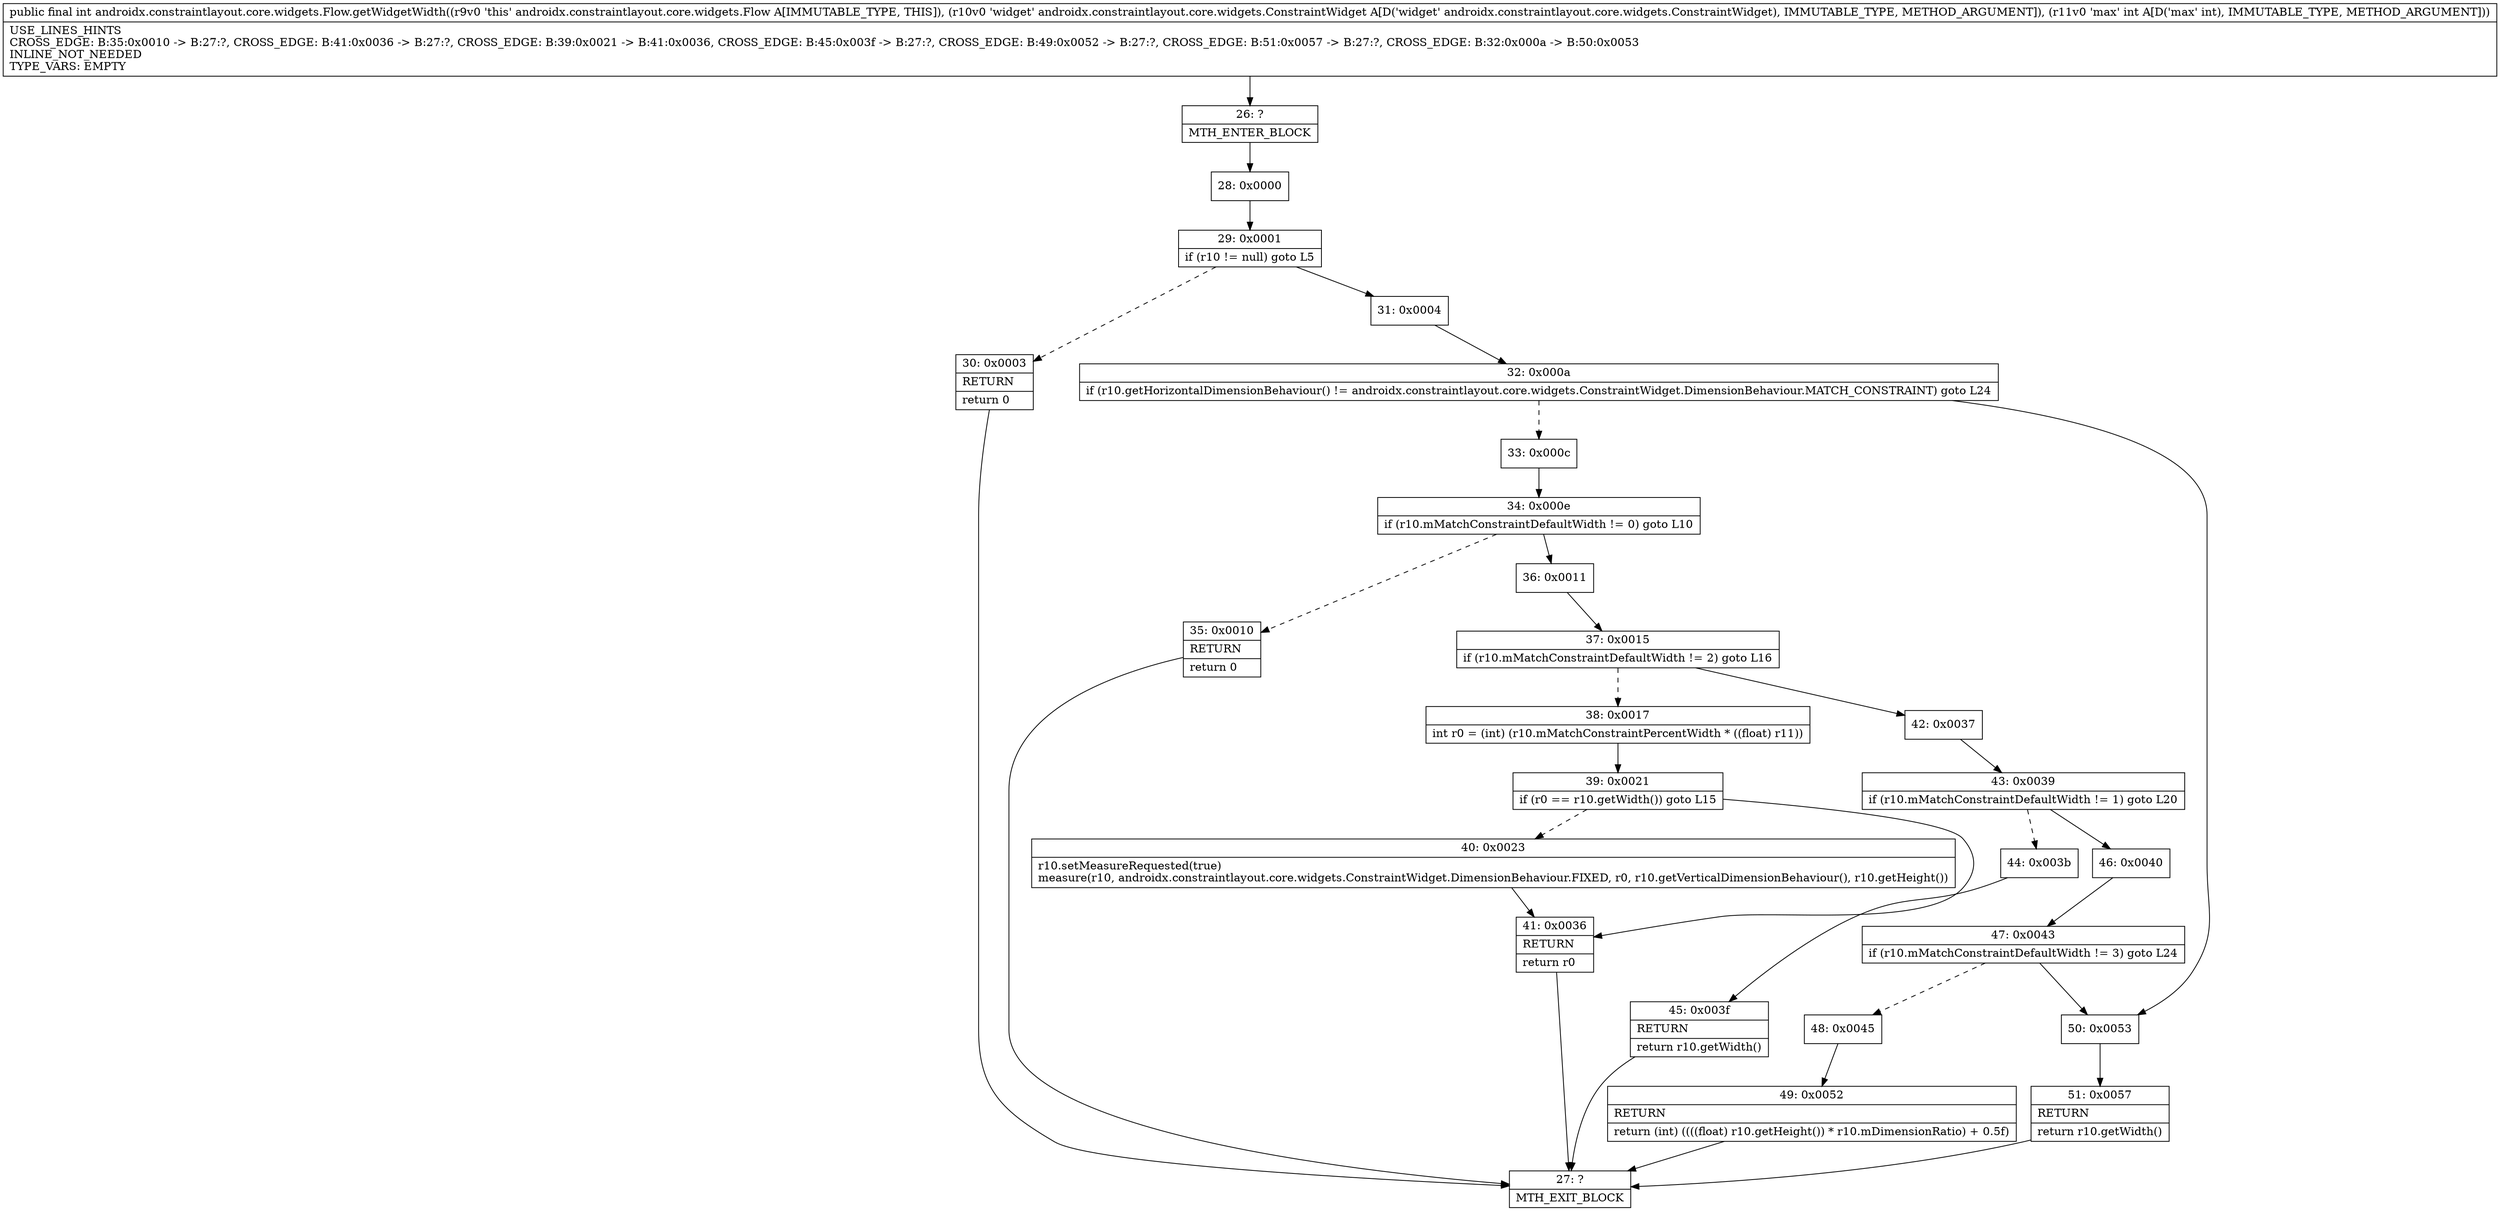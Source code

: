 digraph "CFG forandroidx.constraintlayout.core.widgets.Flow.getWidgetWidth(Landroidx\/constraintlayout\/core\/widgets\/ConstraintWidget;I)I" {
Node_26 [shape=record,label="{26\:\ ?|MTH_ENTER_BLOCK\l}"];
Node_28 [shape=record,label="{28\:\ 0x0000}"];
Node_29 [shape=record,label="{29\:\ 0x0001|if (r10 != null) goto L5\l}"];
Node_30 [shape=record,label="{30\:\ 0x0003|RETURN\l|return 0\l}"];
Node_27 [shape=record,label="{27\:\ ?|MTH_EXIT_BLOCK\l}"];
Node_31 [shape=record,label="{31\:\ 0x0004}"];
Node_32 [shape=record,label="{32\:\ 0x000a|if (r10.getHorizontalDimensionBehaviour() != androidx.constraintlayout.core.widgets.ConstraintWidget.DimensionBehaviour.MATCH_CONSTRAINT) goto L24\l}"];
Node_33 [shape=record,label="{33\:\ 0x000c}"];
Node_34 [shape=record,label="{34\:\ 0x000e|if (r10.mMatchConstraintDefaultWidth != 0) goto L10\l}"];
Node_35 [shape=record,label="{35\:\ 0x0010|RETURN\l|return 0\l}"];
Node_36 [shape=record,label="{36\:\ 0x0011}"];
Node_37 [shape=record,label="{37\:\ 0x0015|if (r10.mMatchConstraintDefaultWidth != 2) goto L16\l}"];
Node_38 [shape=record,label="{38\:\ 0x0017|int r0 = (int) (r10.mMatchConstraintPercentWidth * ((float) r11))\l}"];
Node_39 [shape=record,label="{39\:\ 0x0021|if (r0 == r10.getWidth()) goto L15\l}"];
Node_40 [shape=record,label="{40\:\ 0x0023|r10.setMeasureRequested(true)\lmeasure(r10, androidx.constraintlayout.core.widgets.ConstraintWidget.DimensionBehaviour.FIXED, r0, r10.getVerticalDimensionBehaviour(), r10.getHeight())\l}"];
Node_41 [shape=record,label="{41\:\ 0x0036|RETURN\l|return r0\l}"];
Node_42 [shape=record,label="{42\:\ 0x0037}"];
Node_43 [shape=record,label="{43\:\ 0x0039|if (r10.mMatchConstraintDefaultWidth != 1) goto L20\l}"];
Node_44 [shape=record,label="{44\:\ 0x003b}"];
Node_45 [shape=record,label="{45\:\ 0x003f|RETURN\l|return r10.getWidth()\l}"];
Node_46 [shape=record,label="{46\:\ 0x0040}"];
Node_47 [shape=record,label="{47\:\ 0x0043|if (r10.mMatchConstraintDefaultWidth != 3) goto L24\l}"];
Node_48 [shape=record,label="{48\:\ 0x0045}"];
Node_49 [shape=record,label="{49\:\ 0x0052|RETURN\l|return (int) ((((float) r10.getHeight()) * r10.mDimensionRatio) + 0.5f)\l}"];
Node_50 [shape=record,label="{50\:\ 0x0053}"];
Node_51 [shape=record,label="{51\:\ 0x0057|RETURN\l|return r10.getWidth()\l}"];
MethodNode[shape=record,label="{public final int androidx.constraintlayout.core.widgets.Flow.getWidgetWidth((r9v0 'this' androidx.constraintlayout.core.widgets.Flow A[IMMUTABLE_TYPE, THIS]), (r10v0 'widget' androidx.constraintlayout.core.widgets.ConstraintWidget A[D('widget' androidx.constraintlayout.core.widgets.ConstraintWidget), IMMUTABLE_TYPE, METHOD_ARGUMENT]), (r11v0 'max' int A[D('max' int), IMMUTABLE_TYPE, METHOD_ARGUMENT]))  | USE_LINES_HINTS\lCROSS_EDGE: B:35:0x0010 \-\> B:27:?, CROSS_EDGE: B:41:0x0036 \-\> B:27:?, CROSS_EDGE: B:39:0x0021 \-\> B:41:0x0036, CROSS_EDGE: B:45:0x003f \-\> B:27:?, CROSS_EDGE: B:49:0x0052 \-\> B:27:?, CROSS_EDGE: B:51:0x0057 \-\> B:27:?, CROSS_EDGE: B:32:0x000a \-\> B:50:0x0053\lINLINE_NOT_NEEDED\lTYPE_VARS: EMPTY\l}"];
MethodNode -> Node_26;Node_26 -> Node_28;
Node_28 -> Node_29;
Node_29 -> Node_30[style=dashed];
Node_29 -> Node_31;
Node_30 -> Node_27;
Node_31 -> Node_32;
Node_32 -> Node_33[style=dashed];
Node_32 -> Node_50;
Node_33 -> Node_34;
Node_34 -> Node_35[style=dashed];
Node_34 -> Node_36;
Node_35 -> Node_27;
Node_36 -> Node_37;
Node_37 -> Node_38[style=dashed];
Node_37 -> Node_42;
Node_38 -> Node_39;
Node_39 -> Node_40[style=dashed];
Node_39 -> Node_41;
Node_40 -> Node_41;
Node_41 -> Node_27;
Node_42 -> Node_43;
Node_43 -> Node_44[style=dashed];
Node_43 -> Node_46;
Node_44 -> Node_45;
Node_45 -> Node_27;
Node_46 -> Node_47;
Node_47 -> Node_48[style=dashed];
Node_47 -> Node_50;
Node_48 -> Node_49;
Node_49 -> Node_27;
Node_50 -> Node_51;
Node_51 -> Node_27;
}

